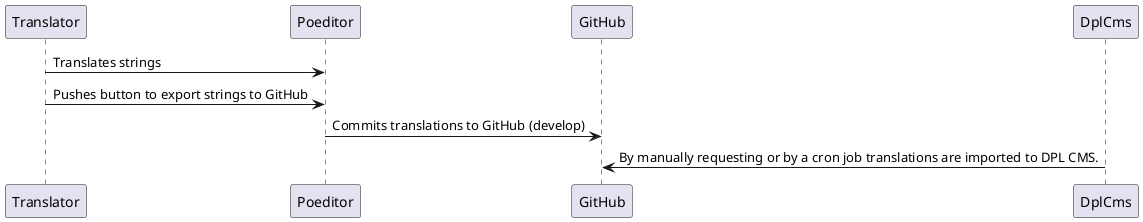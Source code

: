 @startuml
Translator -> Poeditor: Translates strings
Translator -> Poeditor: Pushes button to export strings to GitHub
Poeditor -> GitHub: Commits translations to GitHub (develop)
DplCms -> GitHub: By manually requesting or by a cron job translations are imported to DPL CMS.
@enduml
